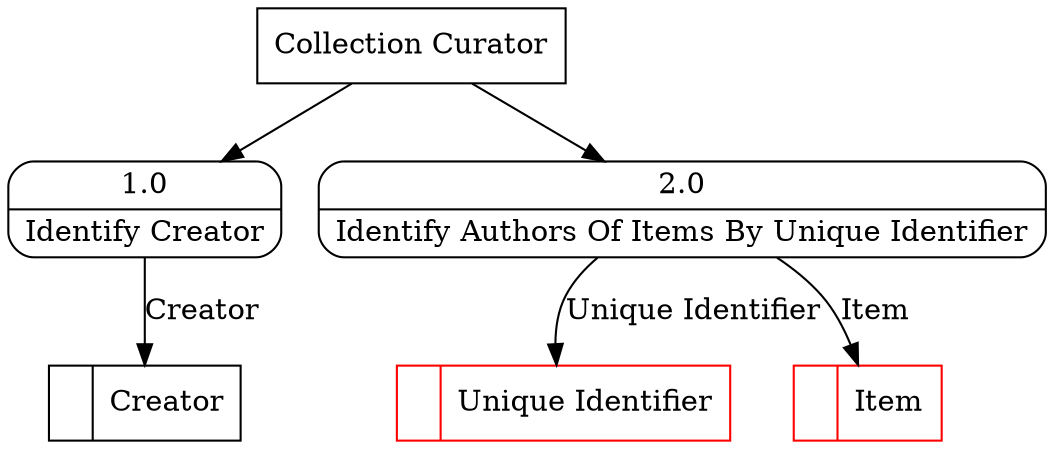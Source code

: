 digraph dfd2{ 
node[shape=record]
200 [label="<f0>  |<f1> Creator " ];
201 [label="<f0>  |<f1> Unique Identifier " color=red];
202 [label="<f0>  |<f1> Item " color=red];
203 [label="Collection Curator" shape=box];
204 [label="{<f0> 1.0|<f1> Identify Creator }" shape=Mrecord];
205 [label="{<f0> 2.0|<f1> Identify Authors Of Items By Unique Identifier }" shape=Mrecord];
203 -> 204
203 -> 205
204 -> 200 [label="Creator"]
205 -> 202 [label="Item"]
205 -> 201 [label="Unique Identifier"]
}